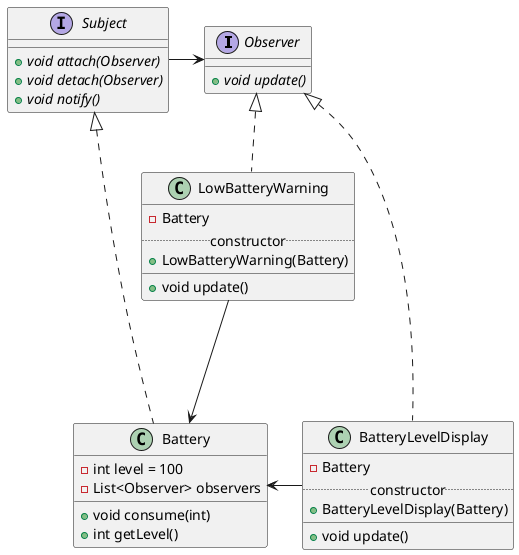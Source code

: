 @startuml
'https://plantuml.com/class-diagram

interface Observer {
    + {abstract} void update()
}

interface Subject {
    + {abstract} void attach(Observer)
    + {abstract} void detach(Observer)
    + {abstract} void notify()
}

class Battery implements Subject {
    - int level = 100
    - List<Observer> observers
    + void consume(int)
    + int getLevel()
}

class BatteryLevelDisplay implements Observer {
    - Battery
    .. constructor ..
    + BatteryLevelDisplay(Battery)
    __
    + void update()
}

class LowBatteryWarning implements Observer {
    - Battery
    .. constructor ..
    + LowBatteryWarning(Battery)
    __
    + void update()
}

Subject -right-> Observer
BatteryLevelDisplay -left-> Battery
LowBatteryWarning ---> Battery

@enduml